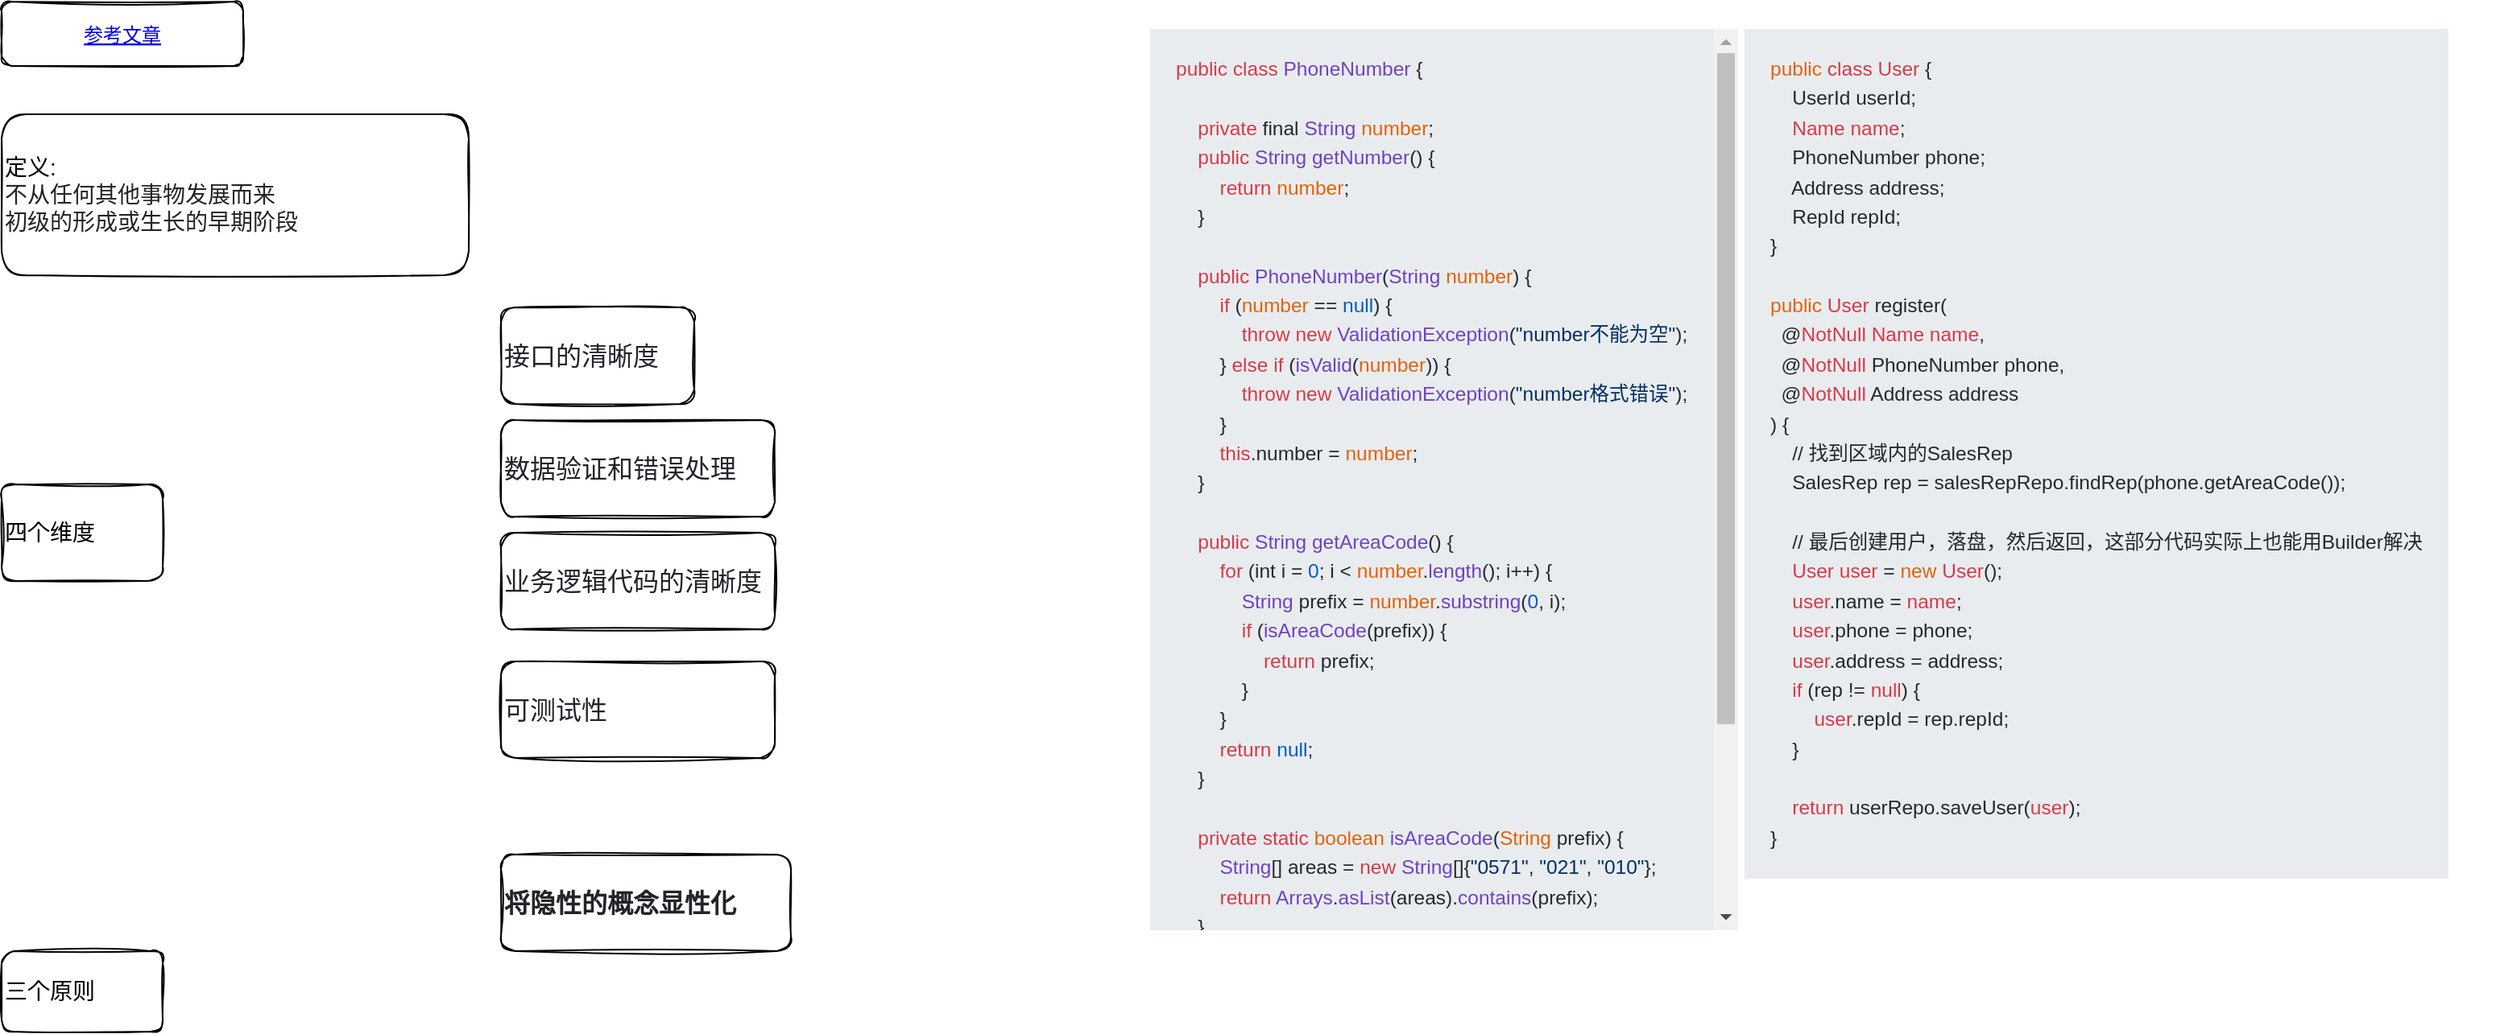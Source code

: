 <mxfile version="20.0.4" type="github">
  <diagram id="o0IBLR_WmbubAZ78KdnO" name="Domain Primitive">
    <mxGraphModel dx="946" dy="614" grid="1" gridSize="10" guides="1" tooltips="1" connect="1" arrows="1" fold="1" page="1" pageScale="1" pageWidth="827" pageHeight="1169" math="0" shadow="0">
      <root>
        <mxCell id="0" />
        <mxCell id="1" parent="0" />
        <UserObject label="参考文章" link="https://segmentfault.com/a/1190000020270851" id="xhAw2geh87z7_WKdA8rC-1">
          <mxCell style="fontColor=#0000EE;fontStyle=4;rounded=1;overflow=hidden;spacing=10;sketch=1;" vertex="1" parent="1">
            <mxGeometry x="130" y="90" width="150" height="40" as="geometry" />
          </mxCell>
        </UserObject>
        <mxCell id="xhAw2geh87z7_WKdA8rC-2" value="定义:&lt;br style=&quot;font-size: 14px;&quot;&gt;&lt;span style=&quot;color: rgb(33, 37, 41); font-size: 14px; background-color: rgb(255, 255, 255);&quot;&gt;不从任何其他事物发展而来&amp;nbsp;&lt;/span&gt;&lt;br style=&quot;box-sizing: border-box; color: rgb(33, 37, 41); font-size: 14px; background-color: rgb(255, 255, 255);&quot;&gt;&lt;span style=&quot;color: rgb(33, 37, 41); font-size: 14px; background-color: rgb(255, 255, 255);&quot;&gt;初级的形成或生长的早期阶段&lt;/span&gt;" style="rounded=1;whiteSpace=wrap;html=1;sketch=1;fontFamily=Helvetica;fontSize=14;align=left;" vertex="1" parent="1">
          <mxGeometry x="130" y="160" width="290" height="100" as="geometry" />
        </mxCell>
        <mxCell id="xhAw2geh87z7_WKdA8rC-4" value="三个原则" style="rounded=1;whiteSpace=wrap;html=1;sketch=1;fontFamily=Helvetica;fontSize=14;align=left;" vertex="1" parent="1">
          <mxGeometry x="130" y="680" width="100" height="50" as="geometry" />
        </mxCell>
        <mxCell id="xhAw2geh87z7_WKdA8rC-6" value="四个维度" style="rounded=1;whiteSpace=wrap;html=1;sketch=1;fontFamily=Helvetica;fontSize=14;align=left;" vertex="1" parent="1">
          <mxGeometry x="130" y="390" width="100" height="60" as="geometry" />
        </mxCell>
        <mxCell id="xhAw2geh87z7_WKdA8rC-9" value="&lt;meta charset=&quot;utf-8&quot;&gt;&lt;span style=&quot;color: rgb(33, 37, 41); font-family: system-ui, -apple-system, &amp;quot;Segoe UI&amp;quot;, Roboto, &amp;quot;Helvetica Neue&amp;quot;, Arial, &amp;quot;Noto Sans&amp;quot;, &amp;quot;Liberation Sans&amp;quot;, sans-serif, &amp;quot;Apple Color Emoji&amp;quot;, &amp;quot;Segoe UI Emoji&amp;quot;, &amp;quot;Segoe UI Symbol&amp;quot;, &amp;quot;Noto Color Emoji&amp;quot;; font-size: 16px; font-style: normal; font-variant-ligatures: normal; font-variant-caps: normal; font-weight: 400; letter-spacing: normal; orphans: 2; text-align: start; text-indent: 0px; text-transform: none; widows: 2; word-spacing: 0px; -webkit-text-stroke-width: 0px; background-color: rgb(255, 255, 255); text-decoration-thickness: initial; text-decoration-style: initial; text-decoration-color: initial; float: none; display: inline !important;&quot;&gt;接口的清晰度&lt;/span&gt;" style="whiteSpace=wrap;html=1;fontSize=14;align=left;rounded=1;sketch=1;" vertex="1" parent="1">
          <mxGeometry x="440" y="280" width="120" height="60" as="geometry" />
        </mxCell>
        <mxCell id="xhAw2geh87z7_WKdA8rC-13" value="&lt;span style=&quot;color: rgb(33, 37, 41); font-family: system-ui, -apple-system, &amp;quot;Segoe UI&amp;quot;, Roboto, &amp;quot;Helvetica Neue&amp;quot;, Arial, &amp;quot;Noto Sans&amp;quot;, &amp;quot;Liberation Sans&amp;quot;, sans-serif, &amp;quot;Apple Color Emoji&amp;quot;, &amp;quot;Segoe UI Emoji&amp;quot;, &amp;quot;Segoe UI Symbol&amp;quot;, &amp;quot;Noto Color Emoji&amp;quot;; font-size: 16px; background-color: rgb(255, 255, 255);&quot;&gt;数据验证和错误处理&lt;/span&gt;" style="whiteSpace=wrap;html=1;fontSize=14;align=left;rounded=1;sketch=1;" vertex="1" parent="1">
          <mxGeometry x="440" y="350" width="170" height="60" as="geometry" />
        </mxCell>
        <mxCell id="xhAw2geh87z7_WKdA8rC-15" value="&lt;span style=&quot;color: rgb(33, 37, 41); font-family: system-ui, -apple-system, &amp;quot;Segoe UI&amp;quot;, Roboto, &amp;quot;Helvetica Neue&amp;quot;, Arial, &amp;quot;Noto Sans&amp;quot;, &amp;quot;Liberation Sans&amp;quot;, sans-serif, &amp;quot;Apple Color Emoji&amp;quot;, &amp;quot;Segoe UI Emoji&amp;quot;, &amp;quot;Segoe UI Symbol&amp;quot;, &amp;quot;Noto Color Emoji&amp;quot;; font-size: 16px; background-color: rgb(255, 255, 255);&quot;&gt;业务逻辑代码的清晰度&lt;/span&gt;" style="whiteSpace=wrap;html=1;fontSize=14;align=left;rounded=1;sketch=1;" vertex="1" parent="1">
          <mxGeometry x="440" y="420" width="170" height="60" as="geometry" />
        </mxCell>
        <mxCell id="xhAw2geh87z7_WKdA8rC-16" value="&lt;font face=&quot;system-ui, -apple-system, Segoe UI, Roboto, Helvetica Neue, Arial, Noto Sans, Liberation Sans, sans-serif, Apple Color Emoji, Segoe UI Emoji, Segoe UI Symbol, Noto Color Emoji&quot; color=&quot;#212529&quot;&gt;&lt;span style=&quot;font-size: 16px;&quot;&gt;可测试性&lt;/span&gt;&lt;/font&gt;" style="whiteSpace=wrap;html=1;fontSize=14;align=left;rounded=1;sketch=1;" vertex="1" parent="1">
          <mxGeometry x="440" y="500" width="170" height="60" as="geometry" />
        </mxCell>
        <mxCell id="xhAw2geh87z7_WKdA8rC-18" value="&lt;span style=&quot;box-sizing: border-box; font-weight: bolder; color: rgb(33, 37, 41); font-family: system-ui, -apple-system, &amp;quot;Segoe UI&amp;quot;, Roboto, &amp;quot;Helvetica Neue&amp;quot;, Arial, &amp;quot;Noto Sans&amp;quot;, &amp;quot;Liberation Sans&amp;quot;, sans-serif, &amp;quot;Apple Color Emoji&amp;quot;, &amp;quot;Segoe UI Emoji&amp;quot;, &amp;quot;Segoe UI Symbol&amp;quot;, &amp;quot;Noto Color Emoji&amp;quot;; font-size: 16px; background-color: rgb(255, 255, 255);&quot;&gt;将隐性的概念显性化&lt;/span&gt;" style="whiteSpace=wrap;html=1;fontSize=14;align=left;rounded=1;sketch=1;" vertex="1" parent="1">
          <mxGeometry x="440" y="620" width="180" height="60" as="geometry" />
        </mxCell>
        <mxCell id="xhAw2geh87z7_WKdA8rC-23" value="&lt;meta charset=&quot;utf-8&quot;&gt;&lt;pre style=&quot;box-sizing: border-box; font-family: var(--bs-font-monospace); font-size: 0.875em; direction: ltr; unicode-bidi: bidi-override; display: block; margin-top: 0px !important; margin-bottom: 1.25rem; overflow: auto; color: rgb(36, 41, 46); background: rgb(233, 236, 239); padding: 1rem; max-height: 35rem; line-height: 1.5; position: relative; font-style: normal; font-variant-ligatures: normal; font-variant-caps: normal; font-weight: 400; letter-spacing: normal; orphans: 2; text-align: start; text-indent: 0px; text-transform: none; widows: 2; word-spacing: 0px; -webkit-text-stroke-width: 0px; text-decoration-thickness: initial; text-decoration-style: initial; text-decoration-color: initial;&quot; class=&quot;hljs language-typescript&quot;&gt;&lt;span style=&quot;box-sizing: border-box; color: rgb(215, 58, 73);&quot; class=&quot;hljs-keyword&quot;&gt;public&lt;/span&gt; &lt;span style=&quot;box-sizing: border-box; color: rgb(215, 58, 73);&quot; class=&quot;hljs-keyword&quot;&gt;class&lt;/span&gt; &lt;span style=&quot;box-sizing: border-box; color: rgb(111, 66, 193);&quot; class=&quot;hljs-title class_&quot;&gt;PhoneNumber&lt;/span&gt; {&#xa;&#xa;    &lt;span style=&quot;box-sizing: border-box; color: rgb(215, 58, 73);&quot; class=&quot;hljs-keyword&quot;&gt;private&lt;/span&gt; final &lt;span style=&quot;box-sizing: border-box; color: rgb(111, 66, 193);&quot; class=&quot;hljs-title class_&quot;&gt;String&lt;/span&gt; &lt;span style=&quot;box-sizing: border-box; color: rgb(227, 98, 9);&quot; class=&quot;hljs-built_in&quot;&gt;number&lt;/span&gt;;&#xa;    &lt;span style=&quot;box-sizing: border-box; color: rgb(215, 58, 73);&quot; class=&quot;hljs-keyword&quot;&gt;public&lt;/span&gt; &lt;span style=&quot;box-sizing: border-box; color: rgb(111, 66, 193);&quot; class=&quot;hljs-title class_&quot;&gt;String&lt;/span&gt; &lt;span style=&quot;box-sizing: border-box; color: rgb(111, 66, 193);&quot; class=&quot;hljs-title function_&quot;&gt;getNumber&lt;/span&gt;(&lt;span style=&quot;box-sizing: border-box;&quot; class=&quot;hljs-params&quot;&gt;&lt;/span&gt;) {&#xa;        &lt;span style=&quot;box-sizing: border-box; color: rgb(215, 58, 73);&quot; class=&quot;hljs-keyword&quot;&gt;return&lt;/span&gt; &lt;span style=&quot;box-sizing: border-box; color: rgb(227, 98, 9);&quot; class=&quot;hljs-built_in&quot;&gt;number&lt;/span&gt;;&#xa;    }&#xa;&#xa;    &lt;span style=&quot;box-sizing: border-box; color: rgb(215, 58, 73);&quot; class=&quot;hljs-keyword&quot;&gt;public&lt;/span&gt; &lt;span style=&quot;box-sizing: border-box; color: rgb(111, 66, 193);&quot; class=&quot;hljs-title class_&quot;&gt;PhoneNumber&lt;/span&gt;(&lt;span style=&quot;box-sizing: border-box; color: rgb(111, 66, 193);&quot; class=&quot;hljs-title class_&quot;&gt;String&lt;/span&gt; &lt;span style=&quot;box-sizing: border-box; color: rgb(227, 98, 9);&quot; class=&quot;hljs-built_in&quot;&gt;number&lt;/span&gt;) {&#xa;        &lt;span style=&quot;box-sizing: border-box; color: rgb(215, 58, 73);&quot; class=&quot;hljs-keyword&quot;&gt;if&lt;/span&gt; (&lt;span style=&quot;box-sizing: border-box; color: rgb(227, 98, 9);&quot; class=&quot;hljs-built_in&quot;&gt;number&lt;/span&gt; == &lt;span style=&quot;box-sizing: border-box; color: rgb(0, 92, 197);&quot; class=&quot;hljs-literal&quot;&gt;null&lt;/span&gt;) {&#xa;            &lt;span style=&quot;box-sizing: border-box; color: rgb(215, 58, 73);&quot; class=&quot;hljs-keyword&quot;&gt;throw&lt;/span&gt; &lt;span style=&quot;box-sizing: border-box; color: rgb(215, 58, 73);&quot; class=&quot;hljs-keyword&quot;&gt;new&lt;/span&gt; &lt;span style=&quot;box-sizing: border-box; color: rgb(111, 66, 193);&quot; class=&quot;hljs-title class_&quot;&gt;ValidationException&lt;/span&gt;(&lt;span style=&quot;box-sizing: border-box; color: rgb(3, 47, 98);&quot; class=&quot;hljs-string&quot;&gt;&quot;number不能为空&quot;&lt;/span&gt;);&#xa;        } &lt;span style=&quot;box-sizing: border-box; color: rgb(215, 58, 73);&quot; class=&quot;hljs-keyword&quot;&gt;else&lt;/span&gt; &lt;span style=&quot;box-sizing: border-box; color: rgb(215, 58, 73);&quot; class=&quot;hljs-keyword&quot;&gt;if&lt;/span&gt; (&lt;span style=&quot;box-sizing: border-box; color: rgb(111, 66, 193);&quot; class=&quot;hljs-title function_&quot;&gt;isValid&lt;/span&gt;(&lt;span style=&quot;box-sizing: border-box; color: rgb(227, 98, 9);&quot; class=&quot;hljs-built_in&quot;&gt;number&lt;/span&gt;)) {&#xa;            &lt;span style=&quot;box-sizing: border-box; color: rgb(215, 58, 73);&quot; class=&quot;hljs-keyword&quot;&gt;throw&lt;/span&gt; &lt;span style=&quot;box-sizing: border-box; color: rgb(215, 58, 73);&quot; class=&quot;hljs-keyword&quot;&gt;new&lt;/span&gt; &lt;span style=&quot;box-sizing: border-box; color: rgb(111, 66, 193);&quot; class=&quot;hljs-title class_&quot;&gt;ValidationException&lt;/span&gt;(&lt;span style=&quot;box-sizing: border-box; color: rgb(3, 47, 98);&quot; class=&quot;hljs-string&quot;&gt;&quot;number格式错误&quot;&lt;/span&gt;);&#xa;        }&#xa;        &lt;span style=&quot;box-sizing: border-box; color: rgb(215, 58, 73);&quot; class=&quot;hljs-variable language_&quot;&gt;this&lt;/span&gt;.&lt;span style=&quot;box-sizing: border-box;&quot; class=&quot;hljs-property&quot;&gt;number&lt;/span&gt; = &lt;span style=&quot;box-sizing: border-box; color: rgb(227, 98, 9);&quot; class=&quot;hljs-built_in&quot;&gt;number&lt;/span&gt;;&#xa;    }&#xa;&#xa;    &lt;span style=&quot;box-sizing: border-box; color: rgb(215, 58, 73);&quot; class=&quot;hljs-keyword&quot;&gt;public&lt;/span&gt; &lt;span style=&quot;box-sizing: border-box; color: rgb(111, 66, 193);&quot; class=&quot;hljs-title class_&quot;&gt;String&lt;/span&gt; &lt;span style=&quot;box-sizing: border-box; color: rgb(111, 66, 193);&quot; class=&quot;hljs-title function_&quot;&gt;getAreaCode&lt;/span&gt;(&lt;span style=&quot;box-sizing: border-box;&quot; class=&quot;hljs-params&quot;&gt;&lt;/span&gt;) {&#xa;        &lt;span style=&quot;box-sizing: border-box; color: rgb(215, 58, 73);&quot; class=&quot;hljs-keyword&quot;&gt;for&lt;/span&gt; (int i = &lt;span style=&quot;box-sizing: border-box; color: rgb(0, 92, 197);&quot; class=&quot;hljs-number&quot;&gt;0&lt;/span&gt;; i &amp;lt; &lt;span style=&quot;box-sizing: border-box; color: rgb(227, 98, 9);&quot; class=&quot;hljs-built_in&quot;&gt;number&lt;/span&gt;.&lt;span style=&quot;box-sizing: border-box; color: rgb(111, 66, 193);&quot; class=&quot;hljs-title function_&quot;&gt;length&lt;/span&gt;(); i++) {&#xa;            &lt;span style=&quot;box-sizing: border-box; color: rgb(111, 66, 193);&quot; class=&quot;hljs-title class_&quot;&gt;String&lt;/span&gt; prefix = &lt;span style=&quot;box-sizing: border-box; color: rgb(227, 98, 9);&quot; class=&quot;hljs-built_in&quot;&gt;number&lt;/span&gt;.&lt;span style=&quot;box-sizing: border-box; color: rgb(111, 66, 193);&quot; class=&quot;hljs-title function_&quot;&gt;substring&lt;/span&gt;(&lt;span style=&quot;box-sizing: border-box; color: rgb(0, 92, 197);&quot; class=&quot;hljs-number&quot;&gt;0&lt;/span&gt;, i);&#xa;            &lt;span style=&quot;box-sizing: border-box; color: rgb(215, 58, 73);&quot; class=&quot;hljs-keyword&quot;&gt;if&lt;/span&gt; (&lt;span style=&quot;box-sizing: border-box; color: rgb(111, 66, 193);&quot; class=&quot;hljs-title function_&quot;&gt;isAreaCode&lt;/span&gt;(prefix)) {&#xa;                &lt;span style=&quot;box-sizing: border-box; color: rgb(215, 58, 73);&quot; class=&quot;hljs-keyword&quot;&gt;return&lt;/span&gt; prefix;&#xa;            }&#xa;        }&#xa;        &lt;span style=&quot;box-sizing: border-box; color: rgb(215, 58, 73);&quot; class=&quot;hljs-keyword&quot;&gt;return&lt;/span&gt; &lt;span style=&quot;box-sizing: border-box; color: rgb(0, 92, 197);&quot; class=&quot;hljs-literal&quot;&gt;null&lt;/span&gt;;&#xa;    }&#xa;&#xa;    &lt;span style=&quot;box-sizing: border-box; color: rgb(215, 58, 73);&quot; class=&quot;hljs-keyword&quot;&gt;private&lt;/span&gt; &lt;span style=&quot;box-sizing: border-box; color: rgb(215, 58, 73);&quot; class=&quot;hljs-keyword&quot;&gt;static&lt;/span&gt; &lt;span style=&quot;box-sizing: border-box; color: rgb(227, 98, 9);&quot; class=&quot;hljs-built_in&quot;&gt;boolean&lt;/span&gt; &lt;span style=&quot;box-sizing: border-box; color: rgb(111, 66, 193);&quot; class=&quot;hljs-title function_&quot;&gt;isAreaCode&lt;/span&gt;(&lt;span style=&quot;box-sizing: border-box;&quot; class=&quot;hljs-params&quot;&gt;&lt;span style=&quot;box-sizing: border-box; color: rgb(227, 98, 9);&quot; class=&quot;hljs-built_in&quot;&gt;String&lt;/span&gt; prefix&lt;/span&gt;) {&#xa;        &lt;span style=&quot;box-sizing: border-box; color: rgb(111, 66, 193);&quot; class=&quot;hljs-title class_&quot;&gt;String&lt;/span&gt;[] areas = &lt;span style=&quot;box-sizing: border-box; color: rgb(215, 58, 73);&quot; class=&quot;hljs-keyword&quot;&gt;new&lt;/span&gt; &lt;span style=&quot;box-sizing: border-box; color: rgb(111, 66, 193);&quot; class=&quot;hljs-title class_&quot;&gt;String&lt;/span&gt;[]{&lt;span style=&quot;box-sizing: border-box; color: rgb(3, 47, 98);&quot; class=&quot;hljs-string&quot;&gt;&quot;0571&quot;&lt;/span&gt;, &lt;span style=&quot;box-sizing: border-box; color: rgb(3, 47, 98);&quot; class=&quot;hljs-string&quot;&gt;&quot;021&quot;&lt;/span&gt;, &lt;span style=&quot;box-sizing: border-box; color: rgb(3, 47, 98);&quot; class=&quot;hljs-string&quot;&gt;&quot;010&quot;&lt;/span&gt;};&#xa;        &lt;span style=&quot;box-sizing: border-box; color: rgb(215, 58, 73);&quot; class=&quot;hljs-keyword&quot;&gt;return&lt;/span&gt; &lt;span style=&quot;box-sizing: border-box; color: rgb(111, 66, 193);&quot; class=&quot;hljs-title class_&quot;&gt;Arrays&lt;/span&gt;.&lt;span style=&quot;box-sizing: border-box; color: rgb(111, 66, 193);&quot; class=&quot;hljs-title function_&quot;&gt;asList&lt;/span&gt;(areas).&lt;span style=&quot;box-sizing: border-box; color: rgb(111, 66, 193);&quot; class=&quot;hljs-title function_&quot;&gt;contains&lt;/span&gt;(prefix);&#xa;    }&#xa;&#xa;    &lt;span style=&quot;box-sizing: border-box; color: rgb(215, 58, 73);&quot; class=&quot;hljs-keyword&quot;&gt;public&lt;/span&gt; &lt;span style=&quot;box-sizing: border-box; color: rgb(215, 58, 73);&quot; class=&quot;hljs-keyword&quot;&gt;static&lt;/span&gt; &lt;span style=&quot;box-sizing: border-box; color: rgb(227, 98, 9);&quot; class=&quot;hljs-built_in&quot;&gt;boolean&lt;/span&gt; &lt;span style=&quot;box-sizing: border-box; color: rgb(111, 66, 193);&quot; class=&quot;hljs-title function_&quot;&gt;isValid&lt;/span&gt;(&lt;span style=&quot;box-sizing: border-box;&quot; class=&quot;hljs-params&quot;&gt;&lt;span style=&quot;box-sizing: border-box; color: rgb(227, 98, 9);&quot; class=&quot;hljs-built_in&quot;&gt;String&lt;/span&gt; &lt;span style=&quot;box-sizing: border-box; color: rgb(227, 98, 9);&quot; class=&quot;hljs-built_in&quot;&gt;number&lt;/span&gt;&lt;/span&gt;) {&#xa;        &lt;span style=&quot;box-sizing: border-box; color: rgb(111, 66, 193);&quot; class=&quot;hljs-title class_&quot;&gt;String&lt;/span&gt; pattern = &lt;span style=&quot;box-sizing: border-box; color: rgb(3, 47, 98);&quot; class=&quot;hljs-string&quot;&gt;&quot;^0?[1-9]{2,3}-?\\d{8}$&quot;&lt;/span&gt;;&#xa;        &lt;span style=&quot;box-sizing: border-box; color: rgb(215, 58, 73);&quot; class=&quot;hljs-keyword&quot;&gt;return&lt;/span&gt; &lt;span style=&quot;box-sizing: border-box; color: rgb(227, 98, 9);&quot; class=&quot;hljs-built_in&quot;&gt;number&lt;/span&gt;.&lt;span style=&quot;box-sizing: border-box; color: rgb(111, 66, 193);&quot; class=&quot;hljs-title function_&quot;&gt;matches&lt;/span&gt;(pattern);&#xa;    }&#xa;&#xa;}&lt;/pre&gt;" style="text;whiteSpace=wrap;html=1;fontSize=14;fontFamily=Helvetica;" vertex="1" parent="1">
          <mxGeometry x="841" y="100" width="400" height="600" as="geometry" />
        </mxCell>
        <mxCell id="xhAw2geh87z7_WKdA8rC-24" value="&lt;meta charset=&quot;utf-8&quot;&gt;&lt;pre style=&quot;box-sizing: border-box; font-family: var(--bs-font-monospace); font-size: 0.875em; direction: ltr; unicode-bidi: bidi-override; display: block; margin-top: 0px !important; margin-bottom: 1.25rem; overflow: auto; color: rgb(36, 41, 46); background: rgb(233, 236, 239); padding: 1rem; max-height: 35rem; line-height: 1.5; position: relative; font-style: normal; font-variant-ligatures: normal; font-variant-caps: normal; font-weight: 400; letter-spacing: normal; orphans: 2; text-align: start; text-indent: 0px; text-transform: none; widows: 2; word-spacing: 0px; -webkit-text-stroke-width: 0px; text-decoration-thickness: initial; text-decoration-style: initial; text-decoration-color: initial;&quot; class=&quot;hljs language-pgsql&quot;&gt;&lt;span style=&quot;box-sizing: border-box; color: rgb(227, 98, 9);&quot; class=&quot;hljs-built_in&quot;&gt;public&lt;/span&gt; &lt;span style=&quot;box-sizing: border-box; color: rgb(215, 58, 73);&quot; class=&quot;hljs-keyword&quot;&gt;class&lt;/span&gt; &lt;span style=&quot;box-sizing: border-box; color: rgb(215, 58, 73);&quot; class=&quot;hljs-keyword&quot;&gt;User&lt;/span&gt; {&#xa;    UserId userId;&#xa;    &lt;span style=&quot;box-sizing: border-box; color: rgb(215, 58, 73);&quot; class=&quot;hljs-type&quot;&gt;Name&lt;/span&gt; &lt;span style=&quot;box-sizing: border-box; color: rgb(215, 58, 73);&quot; class=&quot;hljs-type&quot;&gt;name&lt;/span&gt;;&#xa;    PhoneNumber phone;&#xa;    Address address;&#xa;    RepId repId;&#xa;}&#xa;&#xa;&lt;span style=&quot;box-sizing: border-box; color: rgb(227, 98, 9);&quot; class=&quot;hljs-built_in&quot;&gt;public&lt;/span&gt; &lt;span style=&quot;box-sizing: border-box; color: rgb(215, 58, 73);&quot; class=&quot;hljs-keyword&quot;&gt;User&lt;/span&gt; register(&#xa;  @&lt;span style=&quot;box-sizing: border-box; color: rgb(215, 58, 73);&quot; class=&quot;hljs-keyword&quot;&gt;NotNull&lt;/span&gt; &lt;span style=&quot;box-sizing: border-box; color: rgb(215, 58, 73);&quot; class=&quot;hljs-type&quot;&gt;Name&lt;/span&gt; &lt;span style=&quot;box-sizing: border-box; color: rgb(215, 58, 73);&quot; class=&quot;hljs-type&quot;&gt;name&lt;/span&gt;,&#xa;  @&lt;span style=&quot;box-sizing: border-box; color: rgb(215, 58, 73);&quot; class=&quot;hljs-keyword&quot;&gt;NotNull&lt;/span&gt; PhoneNumber phone,&#xa;  @&lt;span style=&quot;box-sizing: border-box; color: rgb(215, 58, 73);&quot; class=&quot;hljs-keyword&quot;&gt;NotNull&lt;/span&gt; Address address&#xa;) {&#xa;    // 找到区域内的SalesRep&#xa;    SalesRep rep = salesRepRepo.findRep(phone.getAreaCode());&#xa;&#xa;    // 最后创建用户，落盘，然后返回，这部分代码实际上也能用Builder解决&#xa;    &lt;span style=&quot;box-sizing: border-box; color: rgb(215, 58, 73);&quot; class=&quot;hljs-keyword&quot;&gt;User&lt;/span&gt; &lt;span style=&quot;box-sizing: border-box; color: rgb(215, 58, 73);&quot; class=&quot;hljs-keyword&quot;&gt;user&lt;/span&gt; = &lt;span style=&quot;box-sizing: border-box; color: rgb(227, 98, 9);&quot; class=&quot;hljs-built_in&quot;&gt;new&lt;/span&gt; &lt;span style=&quot;box-sizing: border-box; color: rgb(215, 58, 73);&quot; class=&quot;hljs-keyword&quot;&gt;User&lt;/span&gt;();&#xa;    &lt;span style=&quot;box-sizing: border-box; color: rgb(215, 58, 73);&quot; class=&quot;hljs-keyword&quot;&gt;user&lt;/span&gt;.name = &lt;span style=&quot;box-sizing: border-box; color: rgb(215, 58, 73);&quot; class=&quot;hljs-type&quot;&gt;name&lt;/span&gt;;&#xa;    &lt;span style=&quot;box-sizing: border-box; color: rgb(215, 58, 73);&quot; class=&quot;hljs-keyword&quot;&gt;user&lt;/span&gt;.phone = phone;&#xa;    &lt;span style=&quot;box-sizing: border-box; color: rgb(215, 58, 73);&quot; class=&quot;hljs-keyword&quot;&gt;user&lt;/span&gt;.address = address;&#xa;    &lt;span style=&quot;box-sizing: border-box; color: rgb(215, 58, 73);&quot; class=&quot;hljs-keyword&quot;&gt;if&lt;/span&gt; (rep != &lt;span style=&quot;box-sizing: border-box; color: rgb(215, 58, 73);&quot; class=&quot;hljs-keyword&quot;&gt;null&lt;/span&gt;) {&#xa;        &lt;span style=&quot;box-sizing: border-box; color: rgb(215, 58, 73);&quot; class=&quot;hljs-keyword&quot;&gt;user&lt;/span&gt;.repId = rep.repId;&#xa;    }&#xa;&#xa;    &lt;span style=&quot;box-sizing: border-box; color: rgb(215, 58, 73);&quot; class=&quot;hljs-keyword&quot;&gt;return&lt;/span&gt; userRepo.saveUser(&lt;span style=&quot;box-sizing: border-box; color: rgb(215, 58, 73);&quot; class=&quot;hljs-keyword&quot;&gt;user&lt;/span&gt;);&#xa;}&lt;/pre&gt;" style="text;whiteSpace=wrap;html=1;fontSize=14;fontFamily=Helvetica;" vertex="1" parent="1">
          <mxGeometry x="1210" y="100" width="470" height="570" as="geometry" />
        </mxCell>
      </root>
    </mxGraphModel>
  </diagram>
</mxfile>
